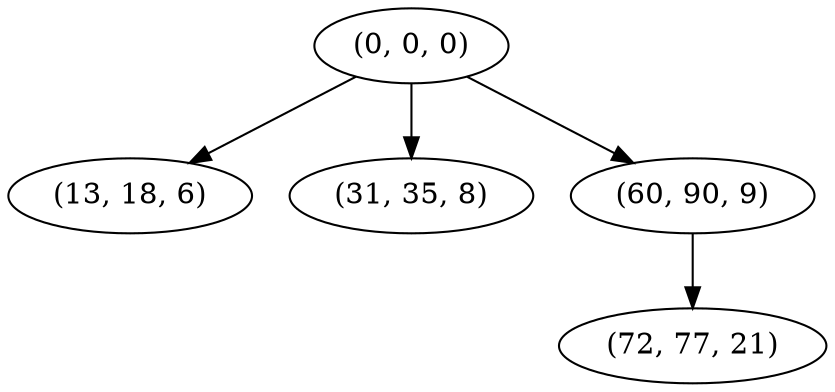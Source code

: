digraph tree {
    "(0, 0, 0)";
    "(13, 18, 6)";
    "(31, 35, 8)";
    "(60, 90, 9)";
    "(72, 77, 21)";
    "(0, 0, 0)" -> "(13, 18, 6)";
    "(0, 0, 0)" -> "(31, 35, 8)";
    "(0, 0, 0)" -> "(60, 90, 9)";
    "(60, 90, 9)" -> "(72, 77, 21)";
}
